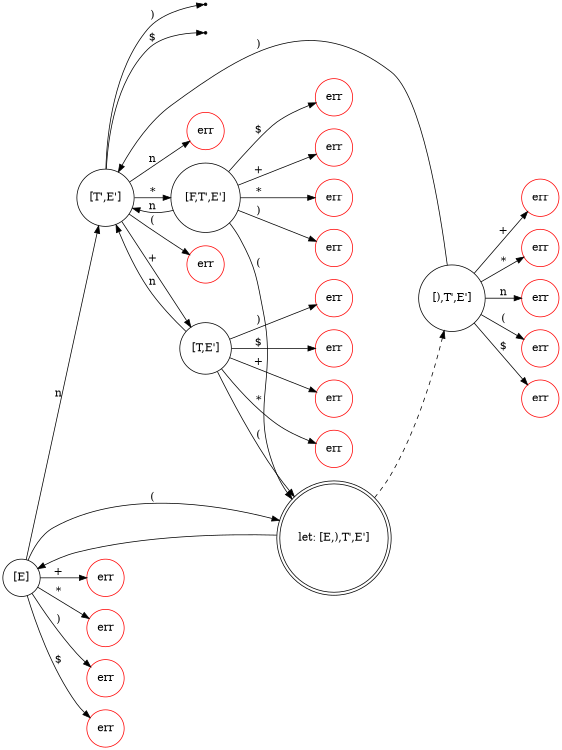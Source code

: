 digraph {
rankdir=LR;
size="8,5";
node [shape = circle, color = black];
0 [label="[E]"];
9 [label="[T',E']"];
17 [label="[),T',E']"];
31 [label="[T,E']"];
38 [label="[F,T',E']"];
node [shape = doublecircle];
16 [label="let: [E,),T',E']"];
node [shape = point];
14;
15;
node [shape = circle, color = red];
7 [label="err"];
8 [label="err"];
24 [label="err"];
25 [label="err"];
26 [label="err"];
27 [label="err"];
28 [label="err"];
29 [label="err"];
30 [label="err"];
45 [label="err"];
46 [label="err"];
47 [label="err"];
48 [label="err"];
50 [label="err"];
51 [label="err"];
52 [label="err"];
53 [label="err"];
55 [label="err"];
56 [label="err"];
0 -> 7 [ label = "+" ];
0 -> 8 [ label = "*" ];
0 -> 9 [ label = "n" ];
0 -> 16 [ label = "(" ];
0 -> 24 [ label = ")" ];
0 -> 25 [ label = "$" ];
9 -> 31 [ label = "+" ];
9 -> 38 [ label = "*" ];
9 -> 45 [ label = "n" ];
9 -> 46 [ label = "(" ];
9 -> 14 [ label = ")" ];
9 -> 15 [ label = "$" ];
17 -> 26 [ label = "+" ];
17 -> 27 [ label = "*" ];
17 -> 28 [ label = "n" ];
17 -> 29 [ label = "(" ];
17 -> 9 [ label = ")" ];
17 -> 30 [ label = "$" ];
16 -> 0;
16 -> 17 [style=dashed];
31 -> 52 [ label = "+" ];
31 -> 53 [ label = "*" ];
31 -> 9 [ label = "n" ];
31 -> 16 [ label = "(" ];
31 -> 55 [ label = ")" ];
31 -> 56 [ label = "$" ];
38 -> 47 [ label = "+" ];
38 -> 48 [ label = "*" ];
38 -> 9 [ label = "n" ];
38 -> 16 [ label = "(" ];
38 -> 50 [ label = ")" ];
38 -> 51 [ label = "$" ];
}
